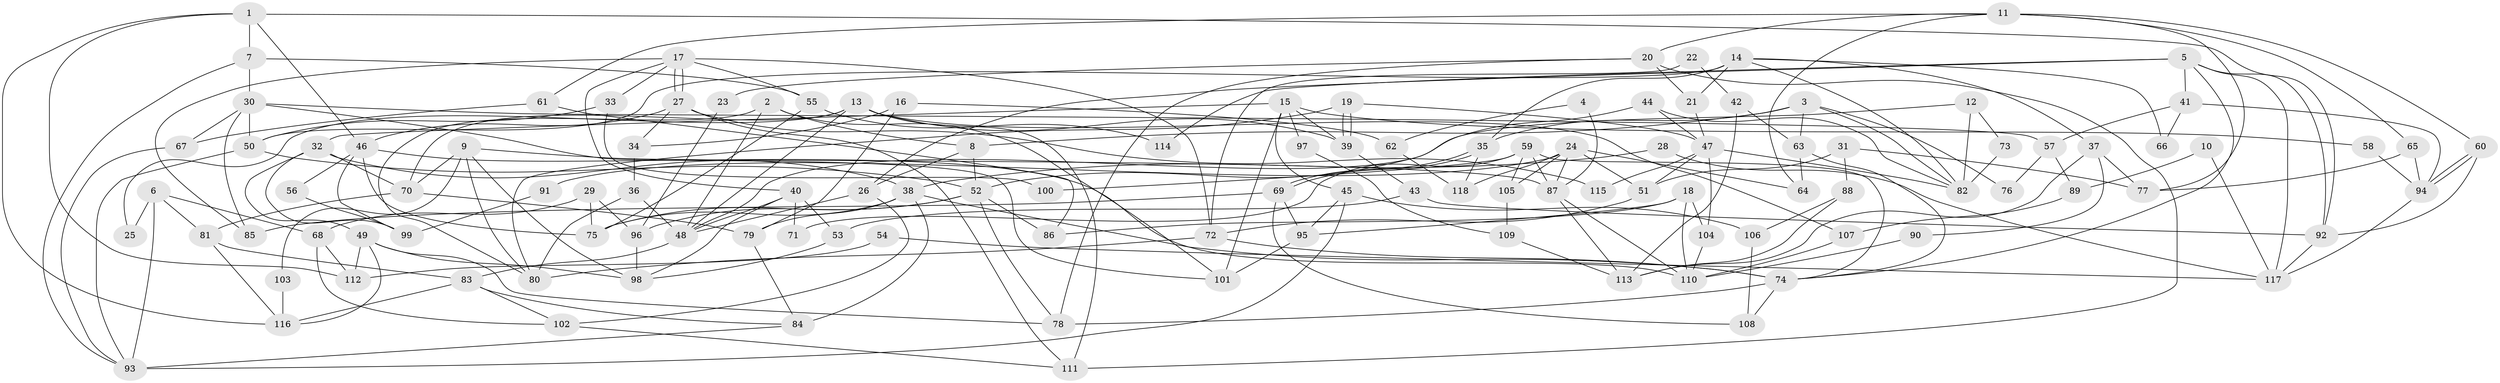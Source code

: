 // Generated by graph-tools (version 1.1) at 2025/50/03/09/25 03:50:07]
// undirected, 118 vertices, 236 edges
graph export_dot {
graph [start="1"]
  node [color=gray90,style=filled];
  1;
  2;
  3;
  4;
  5;
  6;
  7;
  8;
  9;
  10;
  11;
  12;
  13;
  14;
  15;
  16;
  17;
  18;
  19;
  20;
  21;
  22;
  23;
  24;
  25;
  26;
  27;
  28;
  29;
  30;
  31;
  32;
  33;
  34;
  35;
  36;
  37;
  38;
  39;
  40;
  41;
  42;
  43;
  44;
  45;
  46;
  47;
  48;
  49;
  50;
  51;
  52;
  53;
  54;
  55;
  56;
  57;
  58;
  59;
  60;
  61;
  62;
  63;
  64;
  65;
  66;
  67;
  68;
  69;
  70;
  71;
  72;
  73;
  74;
  75;
  76;
  77;
  78;
  79;
  80;
  81;
  82;
  83;
  84;
  85;
  86;
  87;
  88;
  89;
  90;
  91;
  92;
  93;
  94;
  95;
  96;
  97;
  98;
  99;
  100;
  101;
  102;
  103;
  104;
  105;
  106;
  107;
  108;
  109;
  110;
  111;
  112;
  113;
  114;
  115;
  116;
  117;
  118;
  1 -- 112;
  1 -- 116;
  1 -- 7;
  1 -- 46;
  1 -- 92;
  2 -- 101;
  2 -- 48;
  2 -- 8;
  2 -- 80;
  3 -- 82;
  3 -- 8;
  3 -- 35;
  3 -- 63;
  3 -- 76;
  4 -- 62;
  4 -- 87;
  5 -- 74;
  5 -- 26;
  5 -- 41;
  5 -- 92;
  5 -- 114;
  5 -- 117;
  6 -- 81;
  6 -- 93;
  6 -- 25;
  6 -- 68;
  7 -- 93;
  7 -- 30;
  7 -- 55;
  8 -- 52;
  8 -- 26;
  9 -- 80;
  9 -- 98;
  9 -- 70;
  9 -- 87;
  9 -- 103;
  10 -- 117;
  10 -- 89;
  11 -- 60;
  11 -- 20;
  11 -- 61;
  11 -- 64;
  11 -- 65;
  11 -- 77;
  12 -- 82;
  12 -- 48;
  12 -- 73;
  13 -- 111;
  13 -- 70;
  13 -- 25;
  13 -- 39;
  13 -- 48;
  13 -- 107;
  14 -- 35;
  14 -- 21;
  14 -- 37;
  14 -- 50;
  14 -- 66;
  14 -- 82;
  15 -- 45;
  15 -- 39;
  15 -- 32;
  15 -- 58;
  15 -- 97;
  15 -- 101;
  16 -- 34;
  16 -- 79;
  16 -- 62;
  17 -- 27;
  17 -- 27;
  17 -- 72;
  17 -- 33;
  17 -- 40;
  17 -- 55;
  17 -- 85;
  18 -- 95;
  18 -- 110;
  18 -- 86;
  18 -- 104;
  19 -- 39;
  19 -- 39;
  19 -- 80;
  19 -- 47;
  20 -- 78;
  20 -- 111;
  20 -- 21;
  20 -- 23;
  21 -- 47;
  22 -- 72;
  22 -- 42;
  23 -- 96;
  24 -- 87;
  24 -- 51;
  24 -- 64;
  24 -- 91;
  24 -- 105;
  24 -- 118;
  26 -- 48;
  26 -- 102;
  27 -- 46;
  27 -- 34;
  27 -- 111;
  27 -- 115;
  28 -- 38;
  28 -- 117;
  29 -- 75;
  29 -- 68;
  29 -- 96;
  30 -- 50;
  30 -- 57;
  30 -- 67;
  30 -- 85;
  30 -- 101;
  31 -- 77;
  31 -- 88;
  31 -- 51;
  32 -- 38;
  32 -- 49;
  32 -- 70;
  32 -- 99;
  33 -- 50;
  33 -- 100;
  34 -- 36;
  35 -- 69;
  35 -- 69;
  35 -- 118;
  36 -- 48;
  36 -- 80;
  37 -- 77;
  37 -- 90;
  37 -- 113;
  38 -- 75;
  38 -- 79;
  38 -- 74;
  38 -- 84;
  39 -- 43;
  40 -- 53;
  40 -- 48;
  40 -- 71;
  40 -- 98;
  41 -- 94;
  41 -- 57;
  41 -- 66;
  42 -- 63;
  42 -- 113;
  43 -- 92;
  43 -- 53;
  44 -- 52;
  44 -- 47;
  44 -- 82;
  45 -- 93;
  45 -- 95;
  45 -- 106;
  46 -- 75;
  46 -- 56;
  46 -- 99;
  46 -- 110;
  47 -- 82;
  47 -- 51;
  47 -- 104;
  47 -- 115;
  48 -- 83;
  49 -- 98;
  49 -- 78;
  49 -- 112;
  49 -- 116;
  50 -- 93;
  50 -- 52;
  51 -- 72;
  52 -- 78;
  52 -- 75;
  52 -- 86;
  52 -- 96;
  53 -- 98;
  54 -- 112;
  54 -- 117;
  55 -- 75;
  55 -- 114;
  56 -- 99;
  57 -- 76;
  57 -- 89;
  58 -- 94;
  59 -- 87;
  59 -- 74;
  59 -- 71;
  59 -- 100;
  59 -- 105;
  60 -- 92;
  60 -- 94;
  60 -- 94;
  61 -- 86;
  61 -- 67;
  62 -- 118;
  63 -- 64;
  63 -- 74;
  65 -- 94;
  65 -- 77;
  67 -- 93;
  68 -- 102;
  68 -- 112;
  69 -- 85;
  69 -- 95;
  69 -- 108;
  70 -- 79;
  70 -- 81;
  72 -- 74;
  72 -- 80;
  73 -- 82;
  74 -- 78;
  74 -- 108;
  79 -- 84;
  81 -- 83;
  81 -- 116;
  83 -- 116;
  83 -- 84;
  83 -- 102;
  84 -- 93;
  87 -- 110;
  87 -- 113;
  88 -- 113;
  88 -- 106;
  89 -- 107;
  90 -- 110;
  91 -- 99;
  92 -- 117;
  94 -- 117;
  95 -- 101;
  96 -- 98;
  97 -- 109;
  102 -- 111;
  103 -- 116;
  104 -- 110;
  105 -- 109;
  106 -- 108;
  107 -- 110;
  109 -- 113;
}
